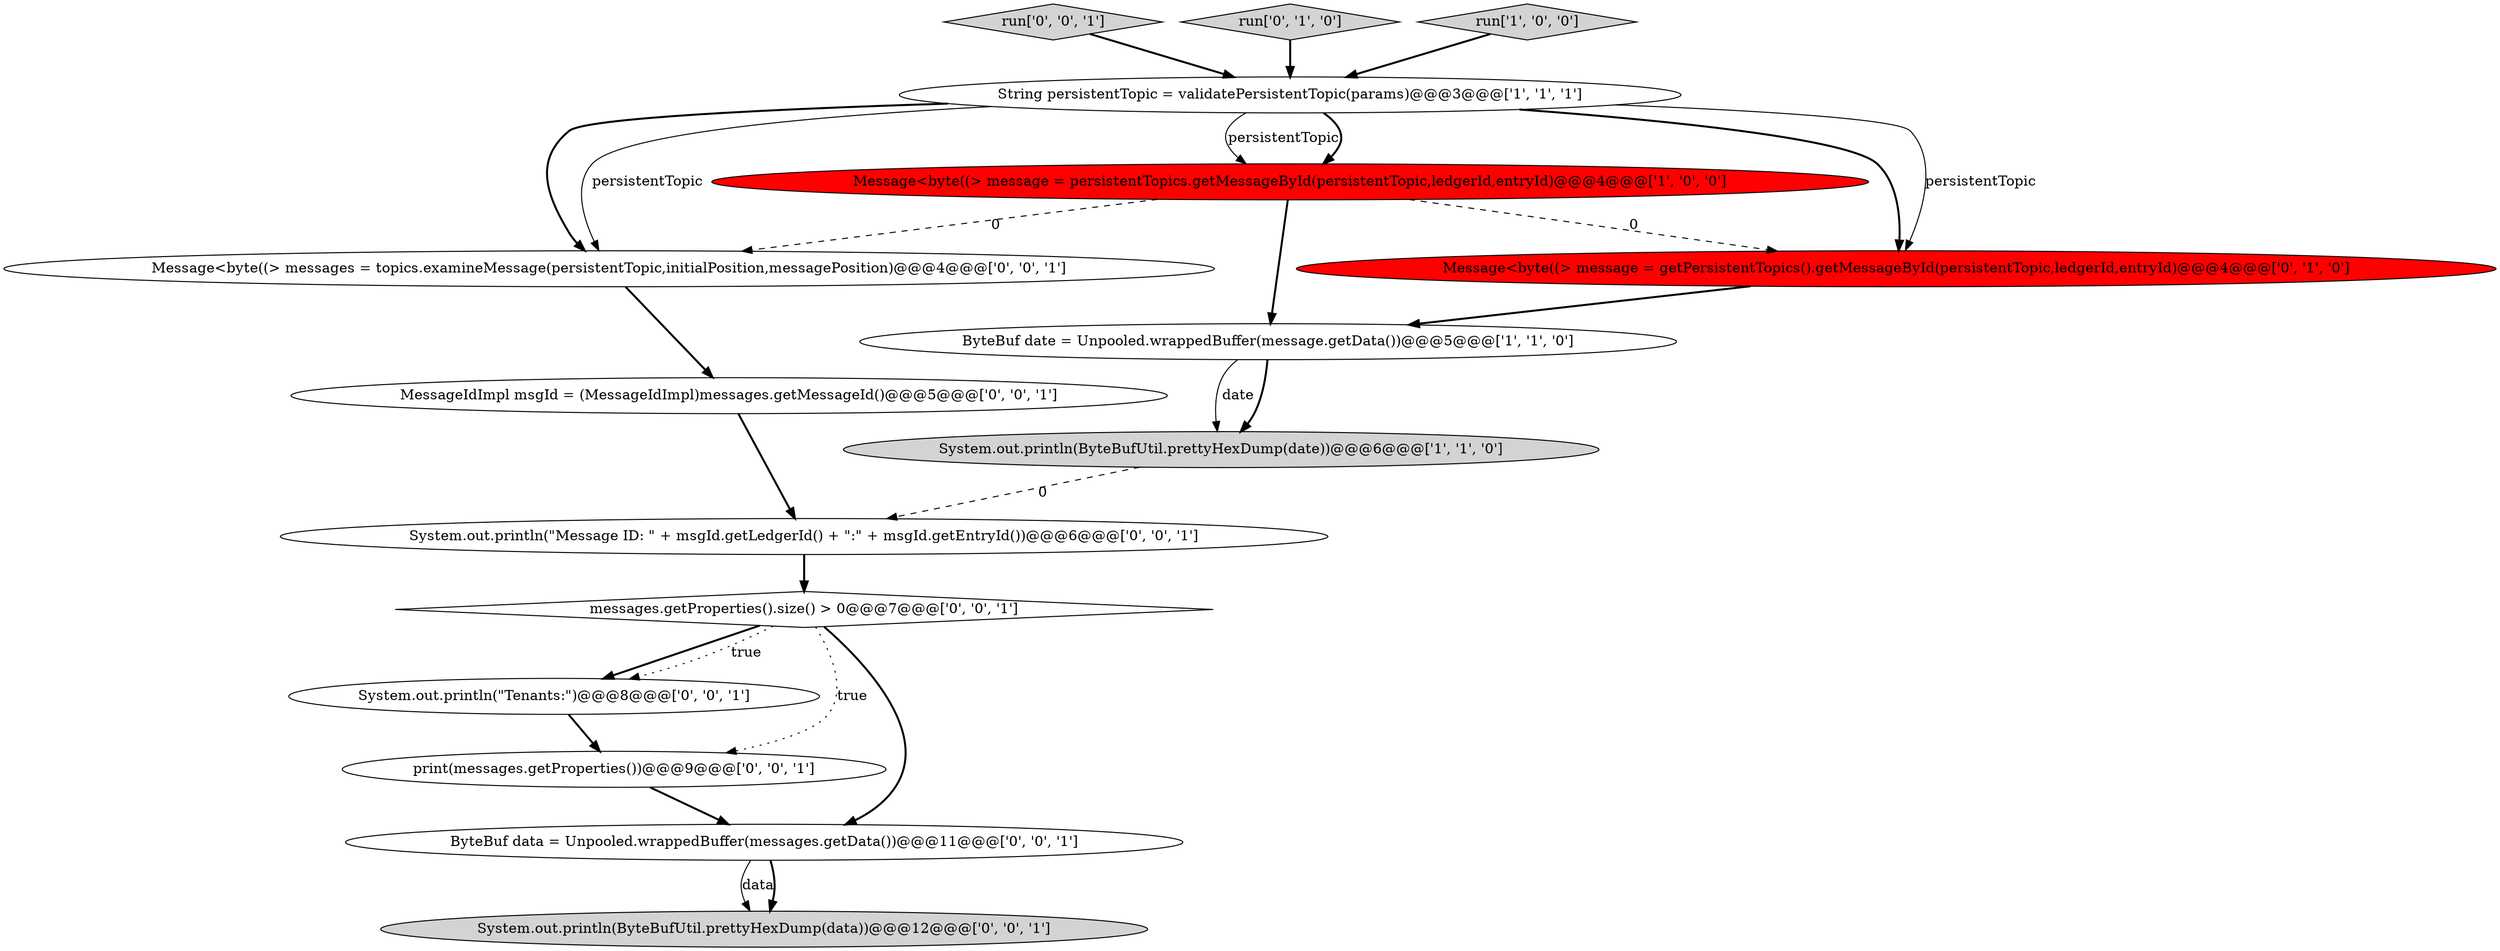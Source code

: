 digraph {
9 [style = filled, label = "Message<byte((> messages = topics.examineMessage(persistentTopic,initialPosition,messagePosition)@@@4@@@['0', '0', '1']", fillcolor = white, shape = ellipse image = "AAA0AAABBB3BBB"];
14 [style = filled, label = "messages.getProperties().size() > 0@@@7@@@['0', '0', '1']", fillcolor = white, shape = diamond image = "AAA0AAABBB3BBB"];
3 [style = filled, label = "System.out.println(ByteBufUtil.prettyHexDump(date))@@@6@@@['1', '1', '0']", fillcolor = lightgray, shape = ellipse image = "AAA0AAABBB1BBB"];
6 [style = filled, label = "Message<byte((> message = getPersistentTopics().getMessageById(persistentTopic,ledgerId,entryId)@@@4@@@['0', '1', '0']", fillcolor = red, shape = ellipse image = "AAA1AAABBB2BBB"];
11 [style = filled, label = "run['0', '0', '1']", fillcolor = lightgray, shape = diamond image = "AAA0AAABBB3BBB"];
5 [style = filled, label = "run['0', '1', '0']", fillcolor = lightgray, shape = diamond image = "AAA0AAABBB2BBB"];
1 [style = filled, label = "ByteBuf date = Unpooled.wrappedBuffer(message.getData())@@@5@@@['1', '1', '0']", fillcolor = white, shape = ellipse image = "AAA0AAABBB1BBB"];
8 [style = filled, label = "System.out.println(ByteBufUtil.prettyHexDump(data))@@@12@@@['0', '0', '1']", fillcolor = lightgray, shape = ellipse image = "AAA0AAABBB3BBB"];
13 [style = filled, label = "MessageIdImpl msgId = (MessageIdImpl)messages.getMessageId()@@@5@@@['0', '0', '1']", fillcolor = white, shape = ellipse image = "AAA0AAABBB3BBB"];
4 [style = filled, label = "String persistentTopic = validatePersistentTopic(params)@@@3@@@['1', '1', '1']", fillcolor = white, shape = ellipse image = "AAA0AAABBB1BBB"];
15 [style = filled, label = "System.out.println(\"Message ID: \" + msgId.getLedgerId() + \":\" + msgId.getEntryId())@@@6@@@['0', '0', '1']", fillcolor = white, shape = ellipse image = "AAA0AAABBB3BBB"];
10 [style = filled, label = "System.out.println(\"Tenants:\")@@@8@@@['0', '0', '1']", fillcolor = white, shape = ellipse image = "AAA0AAABBB3BBB"];
0 [style = filled, label = "Message<byte((> message = persistentTopics.getMessageById(persistentTopic,ledgerId,entryId)@@@4@@@['1', '0', '0']", fillcolor = red, shape = ellipse image = "AAA1AAABBB1BBB"];
12 [style = filled, label = "ByteBuf data = Unpooled.wrappedBuffer(messages.getData())@@@11@@@['0', '0', '1']", fillcolor = white, shape = ellipse image = "AAA0AAABBB3BBB"];
2 [style = filled, label = "run['1', '0', '0']", fillcolor = lightgray, shape = diamond image = "AAA0AAABBB1BBB"];
7 [style = filled, label = "print(messages.getProperties())@@@9@@@['0', '0', '1']", fillcolor = white, shape = ellipse image = "AAA0AAABBB3BBB"];
4->9 [style = bold, label=""];
4->6 [style = solid, label="persistentTopic"];
1->3 [style = solid, label="date"];
15->14 [style = bold, label=""];
4->6 [style = bold, label=""];
7->12 [style = bold, label=""];
4->0 [style = solid, label="persistentTopic"];
12->8 [style = solid, label="data"];
11->4 [style = bold, label=""];
0->6 [style = dashed, label="0"];
1->3 [style = bold, label=""];
14->10 [style = bold, label=""];
2->4 [style = bold, label=""];
10->7 [style = bold, label=""];
14->10 [style = dotted, label="true"];
4->0 [style = bold, label=""];
6->1 [style = bold, label=""];
4->9 [style = solid, label="persistentTopic"];
12->8 [style = bold, label=""];
0->1 [style = bold, label=""];
14->12 [style = bold, label=""];
5->4 [style = bold, label=""];
14->7 [style = dotted, label="true"];
3->15 [style = dashed, label="0"];
13->15 [style = bold, label=""];
0->9 [style = dashed, label="0"];
9->13 [style = bold, label=""];
}
